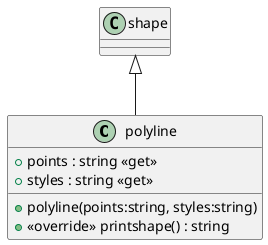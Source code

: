 @startuml
class polyline {
    + points : string <<get>>
    + styles : string <<get>>
    + polyline(points:string, styles:string)
    + <<override>> printshape() : string
}
shape <|-- polyline
@enduml
